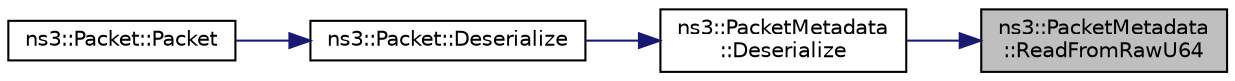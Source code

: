 digraph "ns3::PacketMetadata::ReadFromRawU64"
{
 // LATEX_PDF_SIZE
  edge [fontname="Helvetica",fontsize="10",labelfontname="Helvetica",labelfontsize="10"];
  node [fontname="Helvetica",fontsize="10",shape=record];
  rankdir="RL";
  Node1 [label="ns3::PacketMetadata\l::ReadFromRawU64",height=0.2,width=0.4,color="black", fillcolor="grey75", style="filled", fontcolor="black",tooltip="Helper for the raw deserialization."];
  Node1 -> Node2 [dir="back",color="midnightblue",fontsize="10",style="solid",fontname="Helvetica"];
  Node2 [label="ns3::PacketMetadata\l::Deserialize",height=0.2,width=0.4,color="black", fillcolor="white", style="filled",URL="$classns3_1_1_packet_metadata.html#a88efb0a5ff0339b9430ded4e3452397d",tooltip="Deserialization from raw uint8_t*."];
  Node2 -> Node3 [dir="back",color="midnightblue",fontsize="10",style="solid",fontname="Helvetica"];
  Node3 [label="ns3::Packet::Deserialize",height=0.2,width=0.4,color="black", fillcolor="white", style="filled",URL="$classns3_1_1_packet.html#a196f5609e8b04efef405cab130612151",tooltip="Deserializes a packet."];
  Node3 -> Node4 [dir="back",color="midnightblue",fontsize="10",style="solid",fontname="Helvetica"];
  Node4 [label="ns3::Packet::Packet",height=0.2,width=0.4,color="black", fillcolor="white", style="filled",URL="$classns3_1_1_packet.html#ab2d46939241156115411e66aa1a65f09",tooltip="Create a new packet from the serialized buffer."];
}
